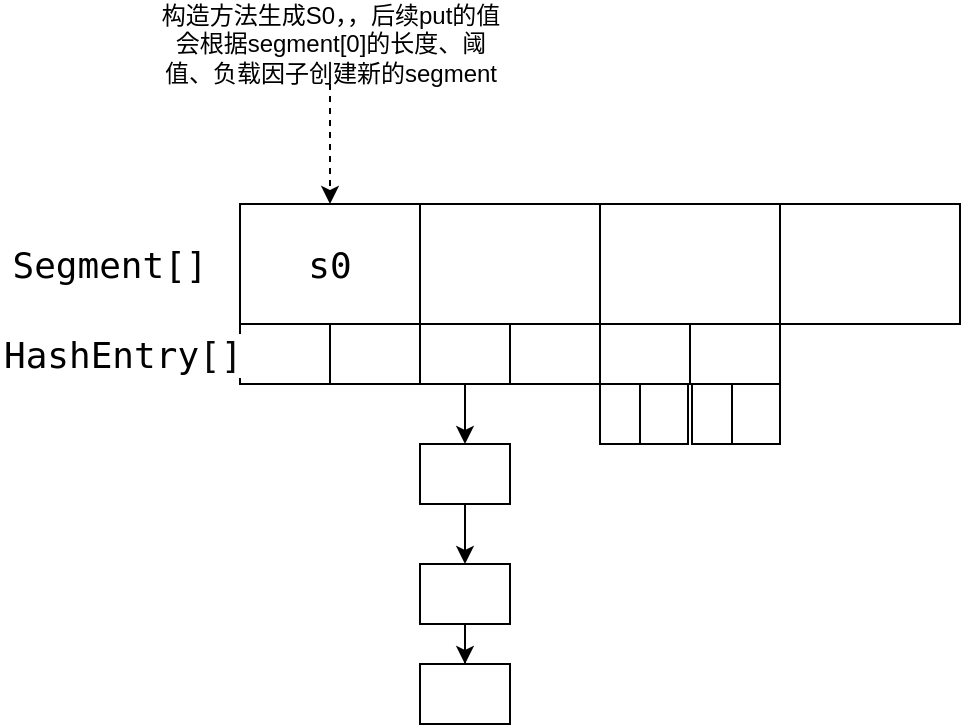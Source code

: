 <mxfile version="14.7.6" type="github" pages="2">
  <diagram id="Fzvb7RSM5rTjxrubtepL" name="1.7ConcurrentHashMap">
    <mxGraphModel dx="1769" dy="582" grid="1" gridSize="10" guides="1" tooltips="1" connect="1" arrows="1" fold="1" page="1" pageScale="1" pageWidth="827" pageHeight="1169" math="0" shadow="0">
      <root>
        <mxCell id="0" />
        <mxCell id="1" parent="0" />
        <mxCell id="NuMqMbZF1dJRSCSBSGXp-2" value="&lt;pre style=&quot;background-color: #ffffff ; color: #080808 ; font-family: &amp;#34;jetbrains mono&amp;#34; , monospace ; font-size: 13.5pt&quot;&gt;&lt;span style=&quot;color: #000000&quot;&gt;s0&lt;/span&gt;&lt;/pre&gt;" style="rounded=0;whiteSpace=wrap;html=1;" parent="1" vertex="1">
          <mxGeometry x="80" y="130" width="90" height="60" as="geometry" />
        </mxCell>
        <mxCell id="NuMqMbZF1dJRSCSBSGXp-3" value="" style="rounded=0;whiteSpace=wrap;html=1;" parent="1" vertex="1">
          <mxGeometry x="170" y="130" width="90" height="60" as="geometry" />
        </mxCell>
        <mxCell id="NuMqMbZF1dJRSCSBSGXp-4" value="" style="rounded=0;whiteSpace=wrap;html=1;" parent="1" vertex="1">
          <mxGeometry x="260" y="130" width="90" height="60" as="geometry" />
        </mxCell>
        <mxCell id="NuMqMbZF1dJRSCSBSGXp-5" value="" style="rounded=0;whiteSpace=wrap;html=1;" parent="1" vertex="1">
          <mxGeometry x="350" y="130" width="90" height="60" as="geometry" />
        </mxCell>
        <mxCell id="NuMqMbZF1dJRSCSBSGXp-6" value="" style="rounded=0;whiteSpace=wrap;html=1;" parent="1" vertex="1">
          <mxGeometry x="80" y="190" width="45" height="30" as="geometry" />
        </mxCell>
        <mxCell id="NuMqMbZF1dJRSCSBSGXp-7" value="" style="rounded=0;whiteSpace=wrap;html=1;" parent="1" vertex="1">
          <mxGeometry x="125" y="190" width="45" height="30" as="geometry" />
        </mxCell>
        <mxCell id="tu23rs6nQoFqhlMrEVJC-2" value="" style="edgeStyle=orthogonalEdgeStyle;rounded=0;orthogonalLoop=1;jettySize=auto;html=1;" edge="1" parent="1" source="NuMqMbZF1dJRSCSBSGXp-8" target="tu23rs6nQoFqhlMrEVJC-1">
          <mxGeometry relative="1" as="geometry" />
        </mxCell>
        <mxCell id="NuMqMbZF1dJRSCSBSGXp-8" value="" style="rounded=0;whiteSpace=wrap;html=1;" parent="1" vertex="1">
          <mxGeometry x="170" y="190" width="45" height="30" as="geometry" />
        </mxCell>
        <mxCell id="NuMqMbZF1dJRSCSBSGXp-9" value="" style="rounded=0;whiteSpace=wrap;html=1;" parent="1" vertex="1">
          <mxGeometry x="215" y="190" width="45" height="30" as="geometry" />
        </mxCell>
        <mxCell id="NuMqMbZF1dJRSCSBSGXp-10" value="" style="rounded=0;whiteSpace=wrap;html=1;" parent="1" vertex="1">
          <mxGeometry x="260" y="190" width="45" height="30" as="geometry" />
        </mxCell>
        <mxCell id="NuMqMbZF1dJRSCSBSGXp-11" value="" style="rounded=0;whiteSpace=wrap;html=1;" parent="1" vertex="1">
          <mxGeometry x="305" y="190" width="45" height="30" as="geometry" />
        </mxCell>
        <mxCell id="NuMqMbZF1dJRSCSBSGXp-12" value="" style="rounded=0;whiteSpace=wrap;html=1;" parent="1" vertex="1">
          <mxGeometry x="260" y="220" width="20" height="30" as="geometry" />
        </mxCell>
        <mxCell id="NuMqMbZF1dJRSCSBSGXp-14" value="" style="rounded=0;whiteSpace=wrap;html=1;" parent="1" vertex="1">
          <mxGeometry x="280" y="220" width="24" height="30" as="geometry" />
        </mxCell>
        <mxCell id="NuMqMbZF1dJRSCSBSGXp-16" value="" style="rounded=0;whiteSpace=wrap;html=1;" parent="1" vertex="1">
          <mxGeometry x="306" y="220" width="20" height="30" as="geometry" />
        </mxCell>
        <mxCell id="NuMqMbZF1dJRSCSBSGXp-17" value="" style="rounded=0;whiteSpace=wrap;html=1;" parent="1" vertex="1">
          <mxGeometry x="326" y="220" width="24" height="30" as="geometry" />
        </mxCell>
        <mxCell id="NuMqMbZF1dJRSCSBSGXp-18" value="&lt;pre style=&quot;background-color: #ffffff ; color: #080808 ; font-family: &amp;#34;jetbrains mono&amp;#34; , monospace ; font-size: 13.5pt&quot;&gt;&lt;span style=&quot;color: #000000&quot;&gt;Segment[]&lt;/span&gt;&lt;/pre&gt;" style="text;html=1;strokeColor=none;fillColor=none;align=center;verticalAlign=middle;whiteSpace=wrap;rounded=0;" parent="1" vertex="1">
          <mxGeometry x="-5" y="150" width="40" height="20" as="geometry" />
        </mxCell>
        <mxCell id="tu23rs6nQoFqhlMrEVJC-4" value="" style="edgeStyle=orthogonalEdgeStyle;rounded=0;orthogonalLoop=1;jettySize=auto;html=1;" edge="1" parent="1" source="tu23rs6nQoFqhlMrEVJC-1" target="tu23rs6nQoFqhlMrEVJC-3">
          <mxGeometry relative="1" as="geometry" />
        </mxCell>
        <mxCell id="tu23rs6nQoFqhlMrEVJC-1" value="" style="rounded=0;whiteSpace=wrap;html=1;" vertex="1" parent="1">
          <mxGeometry x="170" y="250" width="45" height="30" as="geometry" />
        </mxCell>
        <mxCell id="tu23rs6nQoFqhlMrEVJC-6" value="" style="edgeStyle=orthogonalEdgeStyle;rounded=0;orthogonalLoop=1;jettySize=auto;html=1;" edge="1" parent="1" source="tu23rs6nQoFqhlMrEVJC-3" target="tu23rs6nQoFqhlMrEVJC-5">
          <mxGeometry relative="1" as="geometry" />
        </mxCell>
        <mxCell id="tu23rs6nQoFqhlMrEVJC-3" value="" style="rounded=0;whiteSpace=wrap;html=1;" vertex="1" parent="1">
          <mxGeometry x="170" y="310" width="45" height="30" as="geometry" />
        </mxCell>
        <mxCell id="tu23rs6nQoFqhlMrEVJC-5" value="" style="rounded=0;whiteSpace=wrap;html=1;" vertex="1" parent="1">
          <mxGeometry x="170" y="360" width="45" height="30" as="geometry" />
        </mxCell>
        <mxCell id="tu23rs6nQoFqhlMrEVJC-7" value="&lt;pre style=&quot;background-color: #ffffff ; color: #080808 ; font-family: &amp;#34;jetbrains mono&amp;#34; , monospace ; font-size: 13.5pt&quot;&gt;&lt;span style=&quot;color: #000000&quot;&gt;HashEntry&lt;/span&gt;[] &lt;/pre&gt;" style="text;whiteSpace=wrap;html=1;" vertex="1" parent="1">
          <mxGeometry x="-40" y="170" width="110" height="60" as="geometry" />
        </mxCell>
        <mxCell id="SciKpnvPr74kQoyALNPm-2" style="edgeStyle=orthogonalEdgeStyle;rounded=0;orthogonalLoop=1;jettySize=auto;html=1;dashed=1;" edge="1" parent="1" source="SciKpnvPr74kQoyALNPm-1" target="NuMqMbZF1dJRSCSBSGXp-2">
          <mxGeometry relative="1" as="geometry" />
        </mxCell>
        <mxCell id="SciKpnvPr74kQoyALNPm-1" value="构造方法生成S0，，后续put的值会根据segment[0]的长度、阈值、负载因子创建新的segment" style="text;html=1;strokeColor=none;fillColor=none;align=center;verticalAlign=middle;whiteSpace=wrap;rounded=0;" vertex="1" parent="1">
          <mxGeometry x="37.5" y="30" width="175" height="40" as="geometry" />
        </mxCell>
      </root>
    </mxGraphModel>
  </diagram>
  <diagram id="kOR8MeG75AAu46VqsiLO" name="1.7HashMap">
    <mxGraphModel dx="1935" dy="685" grid="1" gridSize="10" guides="1" tooltips="1" connect="1" arrows="1" fold="1" page="1" pageScale="1" pageWidth="827" pageHeight="1169" math="0" shadow="0">
      <root>
        <mxCell id="NhHVNr-ap2CFED7T8A9z-0" />
        <mxCell id="NhHVNr-ap2CFED7T8A9z-1" parent="NhHVNr-ap2CFED7T8A9z-0" />
        <mxCell id="jK-MI6j5NtE0plNj9lit-0" value="&lt;pre style=&quot;background-color: #ffffff ; color: #080808 ; font-family: &amp;#34;jetbrains mono&amp;#34; , monospace ; font-size: 13.5pt&quot;&gt;&lt;br&gt;&lt;/pre&gt;" style="rounded=0;whiteSpace=wrap;html=1;" vertex="1" parent="NhHVNr-ap2CFED7T8A9z-1">
          <mxGeometry x="80" y="130" width="90" height="60" as="geometry" />
        </mxCell>
        <mxCell id="jK-MI6j5NtE0plNj9lit-1" value="" style="rounded=0;whiteSpace=wrap;html=1;" vertex="1" parent="NhHVNr-ap2CFED7T8A9z-1">
          <mxGeometry x="170" y="130" width="90" height="60" as="geometry" />
        </mxCell>
        <mxCell id="jK-MI6j5NtE0plNj9lit-24" value="" style="edgeStyle=orthogonalEdgeStyle;rounded=0;orthogonalLoop=1;jettySize=auto;html=1;" edge="1" parent="NhHVNr-ap2CFED7T8A9z-1" source="jK-MI6j5NtE0plNj9lit-2" target="jK-MI6j5NtE0plNj9lit-23">
          <mxGeometry relative="1" as="geometry" />
        </mxCell>
        <mxCell id="jK-MI6j5NtE0plNj9lit-2" value="1" style="rounded=0;whiteSpace=wrap;html=1;" vertex="1" parent="NhHVNr-ap2CFED7T8A9z-1">
          <mxGeometry x="260" y="130" width="90" height="60" as="geometry" />
        </mxCell>
        <mxCell id="jK-MI6j5NtE0plNj9lit-40" value="扩容" style="edgeStyle=orthogonalEdgeStyle;rounded=0;orthogonalLoop=1;jettySize=auto;html=1;entryX=0;entryY=0.5;entryDx=0;entryDy=0;" edge="1" parent="NhHVNr-ap2CFED7T8A9z-1" source="jK-MI6j5NtE0plNj9lit-3" target="jK-MI6j5NtE0plNj9lit-30">
          <mxGeometry relative="1" as="geometry" />
        </mxCell>
        <mxCell id="jK-MI6j5NtE0plNj9lit-3" value="" style="rounded=0;whiteSpace=wrap;html=1;" vertex="1" parent="NhHVNr-ap2CFED7T8A9z-1">
          <mxGeometry x="350" y="130" width="90" height="60" as="geometry" />
        </mxCell>
        <mxCell id="uSWIUME-SpePDBl0eqG3-4" style="edgeStyle=orthogonalEdgeStyle;rounded=0;orthogonalLoop=1;jettySize=auto;html=1;" edge="1" parent="NhHVNr-ap2CFED7T8A9z-1" source="jK-MI6j5NtE0plNj9lit-15" target="uSWIUME-SpePDBl0eqG3-3">
          <mxGeometry relative="1" as="geometry" />
        </mxCell>
        <mxCell id="jK-MI6j5NtE0plNj9lit-15" value="&lt;pre style=&quot;background-color: #ffffff ; color: #080808 ; font-family: &amp;#34;jetbrains mono&amp;#34; , monospace ; font-size: 13.5pt&quot;&gt;&lt;pre style=&quot;font-family: &amp;#34;jetbrains mono&amp;#34; , monospace ; font-size: 13.5pt&quot;&gt;&lt;span style=&quot;color: #000000&quot;&gt;Entry&lt;/span&gt;[] &lt;span style=&quot;color: #871094&quot;&gt;table&lt;/span&gt;&lt;/pre&gt;&lt;/pre&gt;" style="text;html=1;strokeColor=none;fillColor=none;align=center;verticalAlign=middle;whiteSpace=wrap;rounded=0;" vertex="1" parent="NhHVNr-ap2CFED7T8A9z-1">
          <mxGeometry x="-30" y="150" width="40" height="20" as="geometry" />
        </mxCell>
        <mxCell id="jK-MI6j5NtE0plNj9lit-26" value="" style="edgeStyle=orthogonalEdgeStyle;rounded=0;orthogonalLoop=1;jettySize=auto;html=1;" edge="1" parent="NhHVNr-ap2CFED7T8A9z-1" source="jK-MI6j5NtE0plNj9lit-23" target="jK-MI6j5NtE0plNj9lit-25">
          <mxGeometry relative="1" as="geometry" />
        </mxCell>
        <mxCell id="jK-MI6j5NtE0plNj9lit-23" value="2" style="rounded=0;whiteSpace=wrap;html=1;" vertex="1" parent="NhHVNr-ap2CFED7T8A9z-1">
          <mxGeometry x="260" y="270" width="90" height="60" as="geometry" />
        </mxCell>
        <mxCell id="jK-MI6j5NtE0plNj9lit-28" value="" style="edgeStyle=orthogonalEdgeStyle;rounded=0;orthogonalLoop=1;jettySize=auto;html=1;" edge="1" parent="NhHVNr-ap2CFED7T8A9z-1" source="jK-MI6j5NtE0plNj9lit-25" target="jK-MI6j5NtE0plNj9lit-27">
          <mxGeometry relative="1" as="geometry" />
        </mxCell>
        <mxCell id="jK-MI6j5NtE0plNj9lit-25" value="3" style="rounded=0;whiteSpace=wrap;html=1;" vertex="1" parent="NhHVNr-ap2CFED7T8A9z-1">
          <mxGeometry x="260" y="410" width="90" height="60" as="geometry" />
        </mxCell>
        <mxCell id="jK-MI6j5NtE0plNj9lit-27" value="4" style="rounded=0;whiteSpace=wrap;html=1;" vertex="1" parent="NhHVNr-ap2CFED7T8A9z-1">
          <mxGeometry x="260" y="550" width="90" height="60" as="geometry" />
        </mxCell>
        <mxCell id="jK-MI6j5NtE0plNj9lit-30" value="&lt;pre style=&quot;background-color: #ffffff ; color: #080808 ; font-family: &amp;#34;jetbrains mono&amp;#34; , monospace ; font-size: 13.5pt&quot;&gt;&lt;br&gt;&lt;/pre&gt;" style="rounded=0;whiteSpace=wrap;html=1;" vertex="1" parent="NhHVNr-ap2CFED7T8A9z-1">
          <mxGeometry x="610" y="130" width="90" height="60" as="geometry" />
        </mxCell>
        <mxCell id="jK-MI6j5NtE0plNj9lit-31" value="" style="rounded=0;whiteSpace=wrap;html=1;" vertex="1" parent="NhHVNr-ap2CFED7T8A9z-1">
          <mxGeometry x="700" y="130" width="90" height="60" as="geometry" />
        </mxCell>
        <mxCell id="jK-MI6j5NtE0plNj9lit-32" value="" style="edgeStyle=orthogonalEdgeStyle;rounded=0;orthogonalLoop=1;jettySize=auto;html=1;" edge="1" parent="NhHVNr-ap2CFED7T8A9z-1" source="jK-MI6j5NtE0plNj9lit-33" target="jK-MI6j5NtE0plNj9lit-36">
          <mxGeometry relative="1" as="geometry" />
        </mxCell>
        <mxCell id="jK-MI6j5NtE0plNj9lit-33" value="4" style="rounded=0;whiteSpace=wrap;html=1;" vertex="1" parent="NhHVNr-ap2CFED7T8A9z-1">
          <mxGeometry x="790" y="130" width="90" height="60" as="geometry" />
        </mxCell>
        <mxCell id="jK-MI6j5NtE0plNj9lit-34" value="" style="rounded=0;whiteSpace=wrap;html=1;" vertex="1" parent="NhHVNr-ap2CFED7T8A9z-1">
          <mxGeometry x="880" y="130" width="90" height="60" as="geometry" />
        </mxCell>
        <mxCell id="jK-MI6j5NtE0plNj9lit-35" value="" style="edgeStyle=orthogonalEdgeStyle;rounded=0;orthogonalLoop=1;jettySize=auto;html=1;" edge="1" parent="NhHVNr-ap2CFED7T8A9z-1" source="jK-MI6j5NtE0plNj9lit-36" target="jK-MI6j5NtE0plNj9lit-38">
          <mxGeometry relative="1" as="geometry" />
        </mxCell>
        <mxCell id="jK-MI6j5NtE0plNj9lit-36" value="3" style="rounded=0;whiteSpace=wrap;html=1;" vertex="1" parent="NhHVNr-ap2CFED7T8A9z-1">
          <mxGeometry x="790" y="270" width="90" height="60" as="geometry" />
        </mxCell>
        <mxCell id="jK-MI6j5NtE0plNj9lit-37" value="" style="edgeStyle=orthogonalEdgeStyle;rounded=0;orthogonalLoop=1;jettySize=auto;html=1;" edge="1" parent="NhHVNr-ap2CFED7T8A9z-1" source="jK-MI6j5NtE0plNj9lit-38" target="jK-MI6j5NtE0plNj9lit-39">
          <mxGeometry relative="1" as="geometry" />
        </mxCell>
        <mxCell id="jK-MI6j5NtE0plNj9lit-38" value="2" style="rounded=0;whiteSpace=wrap;html=1;" vertex="1" parent="NhHVNr-ap2CFED7T8A9z-1">
          <mxGeometry x="790" y="410" width="90" height="60" as="geometry" />
        </mxCell>
        <mxCell id="jK-MI6j5NtE0plNj9lit-39" value="1" style="rounded=0;whiteSpace=wrap;html=1;" vertex="1" parent="NhHVNr-ap2CFED7T8A9z-1">
          <mxGeometry x="790" y="550" width="90" height="60" as="geometry" />
        </mxCell>
        <mxCell id="jK-MI6j5NtE0plNj9lit-41" value="&lt;pre style=&quot;background-color: #ffffff ; color: #080808 ; font-family: &amp;#34;jetbrains mono&amp;#34; , monospace ; font-size: 13.5pt&quot;&gt;&lt;br&gt;&lt;/pre&gt;" style="rounded=0;whiteSpace=wrap;html=1;" vertex="1" parent="NhHVNr-ap2CFED7T8A9z-1">
          <mxGeometry x="970" y="130" width="90" height="60" as="geometry" />
        </mxCell>
        <mxCell id="jK-MI6j5NtE0plNj9lit-42" value="" style="rounded=0;whiteSpace=wrap;html=1;" vertex="1" parent="NhHVNr-ap2CFED7T8A9z-1">
          <mxGeometry x="1060" y="130" width="90" height="60" as="geometry" />
        </mxCell>
        <mxCell id="jK-MI6j5NtE0plNj9lit-43" value="" style="rounded=0;whiteSpace=wrap;html=1;" vertex="1" parent="NhHVNr-ap2CFED7T8A9z-1">
          <mxGeometry x="1150" y="130" width="90" height="60" as="geometry" />
        </mxCell>
        <mxCell id="jK-MI6j5NtE0plNj9lit-44" value="" style="rounded=0;whiteSpace=wrap;html=1;" vertex="1" parent="NhHVNr-ap2CFED7T8A9z-1">
          <mxGeometry x="1240" y="130" width="90" height="60" as="geometry" />
        </mxCell>
        <mxCell id="uSWIUME-SpePDBl0eqG3-3" value="&lt;pre style=&quot;background-color: #ffffff ; color: #080808 ; font-family: &amp;quot;jetbrains mono&amp;quot; , monospace ; font-size: 13.5pt&quot;&gt;&lt;span style=&quot;color: #0033b3&quot;&gt;final &lt;/span&gt;&lt;span style=&quot;color: #007e8a&quot;&gt;K &lt;/span&gt;&lt;span style=&quot;color: #871094&quot;&gt;key&lt;/span&gt;;&lt;br&gt;&lt;span style=&quot;color: #007e8a&quot;&gt;V &lt;/span&gt;&lt;span style=&quot;color: #871094&quot;&gt;value&lt;/span&gt;;&lt;br&gt;&lt;span style=&quot;color: #000000&quot;&gt;Entry&lt;/span&gt;&amp;lt;&lt;span style=&quot;color: #007e8a&quot;&gt;K&lt;/span&gt;,&lt;span style=&quot;color: #007e8a&quot;&gt;V&lt;/span&gt;&amp;gt; &lt;span style=&quot;color: #871094&quot;&gt;next&lt;/span&gt;;&lt;br&gt;&lt;span style=&quot;color: #0033b3&quot;&gt;int &lt;/span&gt;&lt;span style=&quot;color: #871094&quot;&gt;hash&lt;/span&gt;;&lt;/pre&gt;" style="text;whiteSpace=wrap;html=1;" vertex="1" parent="NhHVNr-ap2CFED7T8A9z-1">
          <mxGeometry x="-95" y="245" width="170" height="110" as="geometry" />
        </mxCell>
      </root>
    </mxGraphModel>
  </diagram>
</mxfile>
